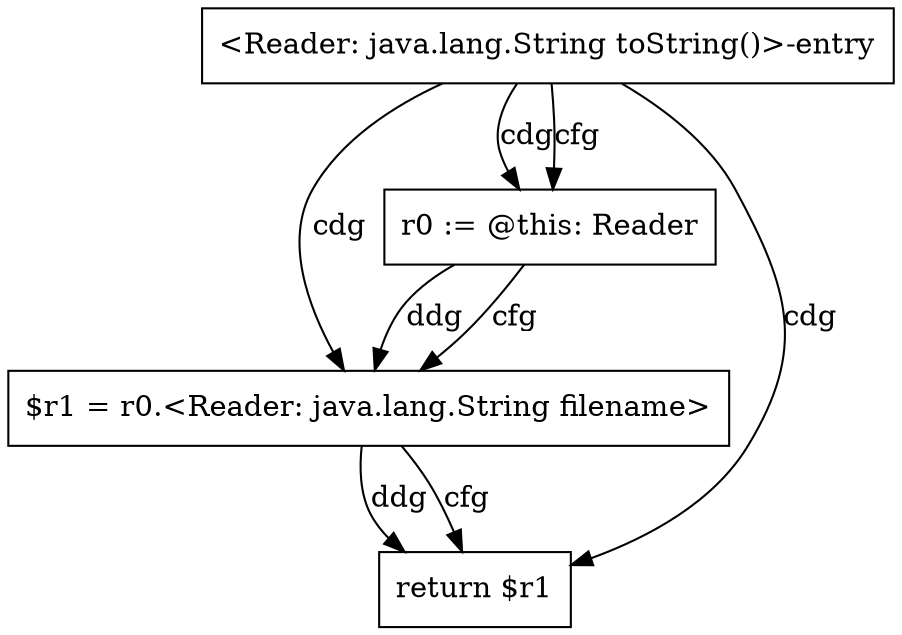 digraph G1 {
    n15 [shape=rect, label="<Reader: java.lang.String toString()>-entry"];
    n17 [shape=rect, label="$r1 = r0.<Reader: java.lang.String filename>"];
    n16 [shape=rect, label="r0 := @this: Reader"];
    n18 [shape=rect, label="return $r1"];
    n17->n18 [label="ddg"];
    n16->n17 [label="ddg"];
    n15->n17 [label="cdg"];
    n15->n16 [label="cdg"];
    n15->n18 [label="cdg"];
    n15->n16 [label="cfg"];
    n17->n18 [label="cfg"];
    n16->n17 [label="cfg"];
}